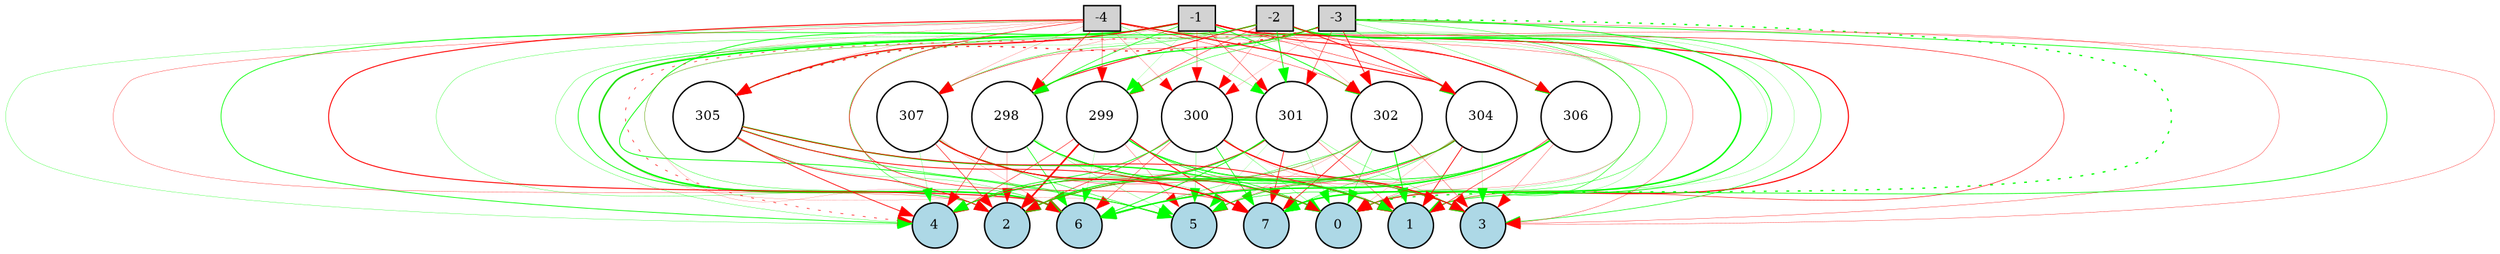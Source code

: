 digraph {
	node [fontsize=9 height=0.2 shape=circle width=0.2]
	-1 [fillcolor=lightgray shape=box style=filled]
	-2 [fillcolor=lightgray shape=box style=filled]
	-3 [fillcolor=lightgray shape=box style=filled]
	-4 [fillcolor=lightgray shape=box style=filled]
	0 [fillcolor=lightblue style=filled]
	1 [fillcolor=lightblue style=filled]
	2 [fillcolor=lightblue style=filled]
	3 [fillcolor=lightblue style=filled]
	4 [fillcolor=lightblue style=filled]
	5 [fillcolor=lightblue style=filled]
	6 [fillcolor=lightblue style=filled]
	7 [fillcolor=lightblue style=filled]
	298 [fillcolor=white style=filled]
	299 [fillcolor=white style=filled]
	300 [fillcolor=white style=filled]
	301 [fillcolor=white style=filled]
	302 [fillcolor=white style=filled]
	304 [fillcolor=white style=filled]
	305 [fillcolor=white style=filled]
	306 [fillcolor=white style=filled]
	307 [fillcolor=white style=filled]
	-1 -> 298 [color=green penwidth=0.4340385176908802 style=solid]
	-1 -> 299 [color=green penwidth=0.11187541806568761 style=solid]
	-1 -> 300 [color=red penwidth=0.26756908453838324 style=solid]
	-1 -> 301 [color=red penwidth=0.28969390141368423 style=solid]
	-1 -> 302 [color=green penwidth=0.5614488173548569 style=solid]
	-1 -> 304 [color=red penwidth=0.3012897271438938 style=solid]
	-1 -> 305 [color=red penwidth=0.8520315616263173 style=solid]
	-1 -> 306 [color=red penwidth=0.5895514108266233 style=solid]
	-1 -> 307 [color=red penwidth=0.14281496290619425 style=solid]
	-2 -> 298 [color=red penwidth=0.6118418298317931 style=solid]
	-2 -> 299 [color=red penwidth=0.32806400701773364 style=solid]
	-2 -> 300 [color=red penwidth=0.15602961019595069 style=solid]
	-2 -> 301 [color=green penwidth=0.5940811282838651 style=solid]
	-2 -> 302 [color=red penwidth=0.11944941341735402 style=solid]
	-2 -> 304 [color=red penwidth=0.6108614011452365 style=solid]
	-2 -> 305 [color=green penwidth=0.1233369643532595 style=solid]
	-2 -> 306 [color=red penwidth=0.3218768441745705 style=solid]
	-2 -> 307 [color=green penwidth=0.30046526146341207 style=solid]
	-3 -> 298 [color=green penwidth=0.7771817889661136 style=solid]
	-3 -> 299 [color=green penwidth=0.3157139161172438 style=solid]
	-3 -> 300 [color=red penwidth=0.11590381401087972 style=solid]
	-3 -> 301 [color=red penwidth=0.30908209677631826 style=solid]
	-3 -> 302 [color=red penwidth=0.541662802033638 style=solid]
	-3 -> 304 [color=green penwidth=0.2332950847081041 style=solid]
	-3 -> 305 [color=red penwidth=0.7216959762730246 style=dotted]
	-3 -> 306 [color=green penwidth=0.21292298973581825 style=solid]
	-3 -> 307 [color=red penwidth=0.2586063156902648 style=solid]
	-4 -> 298 [color=red penwidth=0.42382283030236456 style=solid]
	-4 -> 299 [color=red penwidth=0.22268730247155868 style=solid]
	-4 -> 300 [color=red penwidth=0.1589852382722673 style=solid]
	-4 -> 301 [color=green penwidth=0.2416279336273874 style=solid]
	-4 -> 302 [color=red penwidth=0.2712546056799553 style=solid]
	-4 -> 304 [color=red penwidth=0.7469164160207299 style=solid]
	-4 -> 305 [color=red penwidth=0.12722791010829448 style=solid]
	-4 -> 306 [color=red penwidth=0.10539694073228321 style=solid]
	-4 -> 307 [color=red penwidth=0.1356192528992103 style=solid]
	298 -> 0 [color=red penwidth=0.30902201759078035 style=solid]
	298 -> 1 [color=green penwidth=0.6786099245683762 style=solid]
	298 -> 2 [color=red penwidth=0.16944862523457582 style=solid]
	298 -> 3 [color=green penwidth=0.4312857732973391 style=solid]
	298 -> 4 [color=red penwidth=0.34562238866777484 style=solid]
	298 -> 5 [color=green penwidth=0.1708439117827948 style=solid]
	298 -> 6 [color=green penwidth=0.4577548475144122 style=solid]
	298 -> 7 [color=green penwidth=0.1675788025463462 style=solid]
	299 -> 0 [color=green penwidth=0.4506769245926101 style=solid]
	299 -> 1 [color=green penwidth=0.5101216131321478 style=solid]
	299 -> 2 [color=red penwidth=1.1331768270119298 style=solid]
	299 -> 3 [color=green penwidth=0.3504048701878373 style=solid]
	299 -> 4 [color=red penwidth=0.3432718891886445 style=solid]
	299 -> 5 [color=red penwidth=0.1936527928008794 style=solid]
	299 -> 6 [color=green penwidth=0.11065566716402768 style=solid]
	299 -> 7 [color=red penwidth=0.6542665734265941 style=solid]
	300 -> 0 [color=green penwidth=0.20571821330300125 style=solid]
	300 -> 1 [color=red penwidth=0.11137331331930667 style=solid]
	300 -> 2 [color=red penwidth=0.3680127770268241 style=solid]
	300 -> 3 [color=red penwidth=0.8523460678101129 style=solid]
	300 -> 4 [color=green penwidth=0.5149600667799809 style=solid]
	300 -> 5 [color=green penwidth=0.18994456609126925 style=solid]
	300 -> 6 [color=red penwidth=0.2618069174872142 style=solid]
	300 -> 7 [color=green penwidth=0.5103660432255299 style=solid]
	301 -> 0 [color=green penwidth=0.17269793986614787 style=solid]
	301 -> 1 [color=red penwidth=0.23560320868064819 style=solid]
	301 -> 2 [color=green penwidth=0.7349279454984402 style=solid]
	301 -> 3 [color=green penwidth=0.2015910769873892 style=solid]
	301 -> 4 [color=red penwidth=0.39469809642246356 style=solid]
	301 -> 5 [color=green penwidth=0.11273475224500269 style=solid]
	301 -> 6 [color=green penwidth=0.5596882281039226 style=solid]
	301 -> 7 [color=red penwidth=0.492697155484478 style=solid]
	302 -> 0 [color=green penwidth=0.3012114520603051 style=solid]
	302 -> 1 [color=green penwidth=0.6441634188161682 style=solid]
	302 -> 2 [color=red penwidth=0.26223827029402413 style=solid]
	302 -> 3 [color=red penwidth=0.220382245785124 style=solid]
	302 -> 4 [color=green penwidth=0.22875396755298402 style=solid]
	302 -> 5 [color=red penwidth=0.12170204940353074 style=solid]
	302 -> 6 [color=green penwidth=0.288481863097515 style=solid]
	302 -> 7 [color=red penwidth=0.4593996119225885 style=solid]
	304 -> 0 [color=red penwidth=0.1085028963109287 style=solid]
	304 -> 1 [color=red penwidth=0.5324886663122623 style=solid]
	304 -> 2 [color=green penwidth=0.663653981222123 style=solid]
	304 -> 3 [color=green penwidth=0.13559493640383397 style=solid]
	304 -> 4 [color=green penwidth=0.46103405705278744 style=solid]
	304 -> 5 [color=red penwidth=0.21803288954918792 style=solid]
	304 -> 6 [color=red penwidth=0.26935674855817415 style=solid]
	304 -> 7 [color=green penwidth=0.29192283009175457 style=solid]
	305 -> 0 [color=green penwidth=0.857208623804581 style=solid]
	305 -> 1 [color=red penwidth=0.5667906243789104 style=solid]
	305 -> 2 [color=red penwidth=0.509825013124442 style=solid]
	305 -> 4 [color=red penwidth=0.5329273434969883 style=solid]
	305 -> 5 [color=green penwidth=0.4195687688013686 style=solid]
	305 -> 6 [color=green penwidth=0.18069369970163957 style=solid]
	305 -> 7 [color=red penwidth=0.5645187779050989 style=solid]
	306 -> 0 [color=red penwidth=0.18528769841455317 style=solid]
	306 -> 1 [color=red penwidth=0.38027058405409864 style=solid]
	306 -> 2 [color=red penwidth=0.21540814124620083 style=solid]
	306 -> 3 [color=red penwidth=0.19722661315527867 style=solid]
	306 -> 4 [color=green penwidth=0.15609035416550848 style=solid]
	306 -> 5 [color=green penwidth=0.43101686604787626 style=solid]
	306 -> 6 [color=green penwidth=1.0036857186554935 style=solid]
	306 -> 7 [color=green penwidth=0.1405188708742577 style=solid]
	307 -> 0 [color=red penwidth=0.3023562031221926 style=solid]
	307 -> 1 [color=green penwidth=0.3006130886333682 style=solid]
	307 -> 2 [color=red penwidth=0.3743939637045902 style=solid]
	307 -> 3 [color=red penwidth=0.2517051149199728 style=solid]
	307 -> 4 [color=green penwidth=0.16446400419791307 style=solid]
	307 -> 5 [color=green penwidth=0.37448309631267496 style=solid]
	307 -> 6 [color=red penwidth=0.14091509912620143 style=solid]
	307 -> 7 [color=red penwidth=0.7165656778412967 style=solid]
	-1 -> 0 [color=red penwidth=0.7633454214222922 style=solid]
	-1 -> 1 [color=red penwidth=0.3655402144695321 style=solid]
	-1 -> 2 [color=green penwidth=0.512282386495721 style=solid]
	-1 -> 3 [color=red penwidth=0.2187157626016969 style=solid]
	-1 -> 4 [color=green penwidth=0.20241918712095197 style=solid]
	-1 -> 5 [color=green penwidth=0.5520170566254132 style=solid]
	-1 -> 6 [color=green penwidth=1.1073220078978443 style=solid]
	-1 -> 7 [color=red penwidth=0.15789494048465974 style=solid]
	-2 -> 0 [color=green penwidth=0.13034027748787594 style=solid]
	-2 -> 1 [color=green penwidth=0.14723944223220906 style=solid]
	-2 -> 2 [color=green penwidth=0.20686691288599862 style=solid]
	-2 -> 3 [color=green penwidth=0.3972548739105528 style=solid]
	-2 -> 4 [color=green penwidth=0.5114760311362436 style=solid]
	-2 -> 5 [color=green penwidth=0.15364619217350084 style=solid]
	-2 -> 6 [color=green penwidth=0.2532302812416043 style=solid]
	-2 -> 7 [color=green penwidth=1.031185116871373 style=solid]
	-3 -> 0 [color=green penwidth=0.8861202143852361 style=dotted]
	-3 -> 1 [color=green penwidth=0.4972407024354011 style=solid]
	-3 -> 2 [color=red penwidth=0.11367532616096482 style=solid]
	-3 -> 3 [color=red penwidth=0.20492522844011496 style=solid]
	-3 -> 4 [color=red penwidth=0.4149624104423473 style=dotted]
	-3 -> 5 [color=green penwidth=0.2916665804294728 style=solid]
	-3 -> 6 [color=green penwidth=0.31295144489932186 style=solid]
	-3 -> 7 [color=green penwidth=0.5306753707291936 style=solid]
	-4 -> 0 [color=green penwidth=0.3591548114247992 style=solid]
	-4 -> 1 [color=green penwidth=0.15871524615062943 style=solid]
	-4 -> 2 [color=red penwidth=0.2063220825611719 style=solid]
	-4 -> 3 [color=red penwidth=0.2239377246999296 style=solid]
	-4 -> 4 [color=green penwidth=0.18605053934908783 style=solid]
	-4 -> 5 [color=red penwidth=0.11129327379706469 style=solid]
	-4 -> 6 [color=red penwidth=0.6614467208388625 style=solid]
	-4 -> 7 [color=red penwidth=0.397875623962485 style=solid]
}

